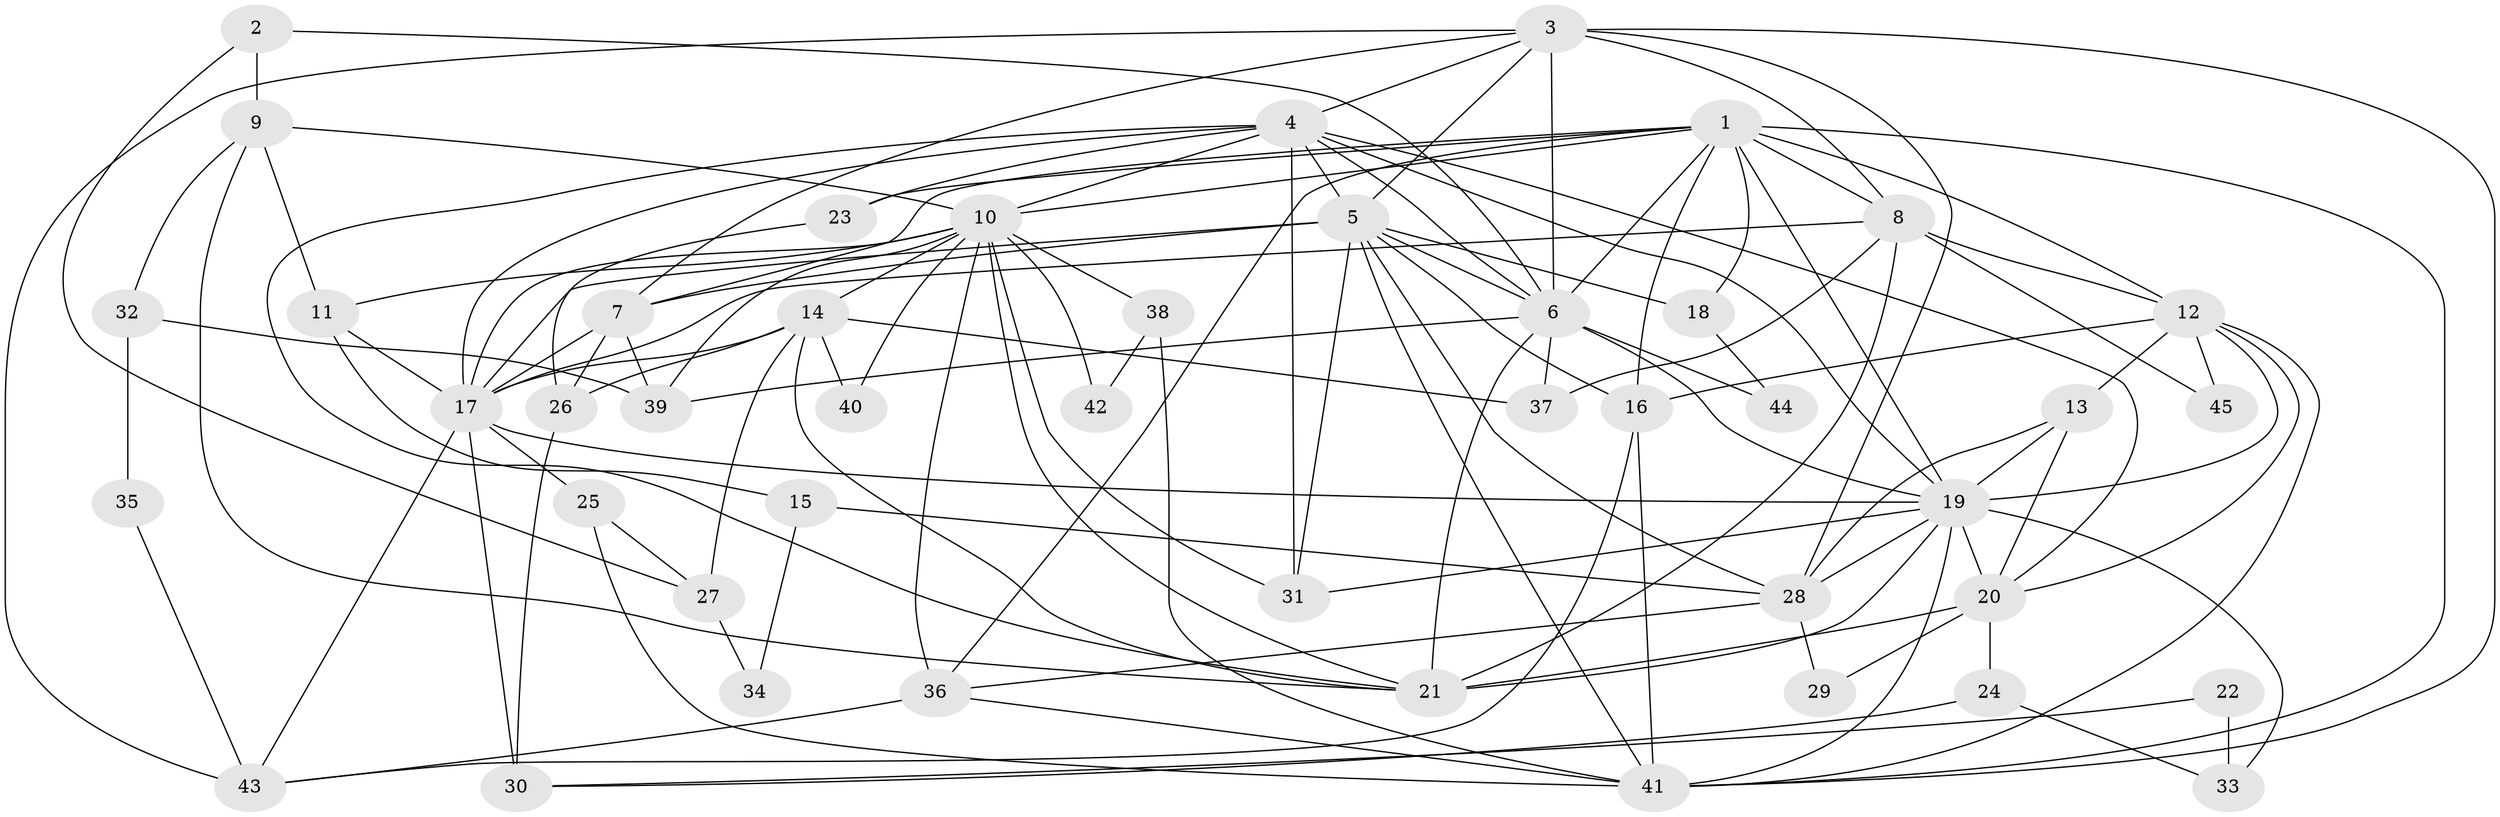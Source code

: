 // original degree distribution, {4: 0.25555555555555554, 3: 0.28888888888888886, 6: 0.08888888888888889, 5: 0.13333333333333333, 7: 0.03333333333333333, 8: 0.03333333333333333, 2: 0.15555555555555556, 9: 0.011111111111111112}
// Generated by graph-tools (version 1.1) at 2025/50/03/04/25 22:50:56]
// undirected, 45 vertices, 119 edges
graph export_dot {
  node [color=gray90,style=filled];
  1;
  2;
  3;
  4;
  5;
  6;
  7;
  8;
  9;
  10;
  11;
  12;
  13;
  14;
  15;
  16;
  17;
  18;
  19;
  20;
  21;
  22;
  23;
  24;
  25;
  26;
  27;
  28;
  29;
  30;
  31;
  32;
  33;
  34;
  35;
  36;
  37;
  38;
  39;
  40;
  41;
  42;
  43;
  44;
  45;
  1 -- 6 [weight=1.0];
  1 -- 7 [weight=1.0];
  1 -- 8 [weight=1.0];
  1 -- 10 [weight=1.0];
  1 -- 12 [weight=1.0];
  1 -- 16 [weight=1.0];
  1 -- 18 [weight=1.0];
  1 -- 19 [weight=1.0];
  1 -- 23 [weight=1.0];
  1 -- 36 [weight=1.0];
  1 -- 41 [weight=1.0];
  2 -- 6 [weight=1.0];
  2 -- 9 [weight=1.0];
  2 -- 27 [weight=1.0];
  3 -- 4 [weight=1.0];
  3 -- 5 [weight=1.0];
  3 -- 6 [weight=1.0];
  3 -- 7 [weight=1.0];
  3 -- 8 [weight=1.0];
  3 -- 28 [weight=1.0];
  3 -- 41 [weight=1.0];
  3 -- 43 [weight=1.0];
  4 -- 5 [weight=1.0];
  4 -- 6 [weight=1.0];
  4 -- 10 [weight=2.0];
  4 -- 17 [weight=1.0];
  4 -- 19 [weight=1.0];
  4 -- 20 [weight=2.0];
  4 -- 21 [weight=1.0];
  4 -- 23 [weight=1.0];
  4 -- 31 [weight=1.0];
  5 -- 6 [weight=1.0];
  5 -- 7 [weight=1.0];
  5 -- 16 [weight=1.0];
  5 -- 17 [weight=1.0];
  5 -- 18 [weight=1.0];
  5 -- 28 [weight=1.0];
  5 -- 31 [weight=1.0];
  5 -- 41 [weight=1.0];
  6 -- 19 [weight=1.0];
  6 -- 21 [weight=1.0];
  6 -- 37 [weight=1.0];
  6 -- 39 [weight=1.0];
  6 -- 44 [weight=1.0];
  7 -- 17 [weight=1.0];
  7 -- 26 [weight=1.0];
  7 -- 39 [weight=1.0];
  8 -- 12 [weight=1.0];
  8 -- 17 [weight=2.0];
  8 -- 21 [weight=1.0];
  8 -- 37 [weight=1.0];
  8 -- 45 [weight=1.0];
  9 -- 10 [weight=1.0];
  9 -- 11 [weight=1.0];
  9 -- 21 [weight=1.0];
  9 -- 32 [weight=1.0];
  10 -- 11 [weight=1.0];
  10 -- 14 [weight=1.0];
  10 -- 17 [weight=1.0];
  10 -- 21 [weight=1.0];
  10 -- 31 [weight=1.0];
  10 -- 36 [weight=1.0];
  10 -- 38 [weight=1.0];
  10 -- 39 [weight=1.0];
  10 -- 40 [weight=1.0];
  10 -- 42 [weight=1.0];
  11 -- 15 [weight=1.0];
  11 -- 17 [weight=1.0];
  12 -- 13 [weight=1.0];
  12 -- 16 [weight=1.0];
  12 -- 19 [weight=1.0];
  12 -- 20 [weight=1.0];
  12 -- 41 [weight=1.0];
  12 -- 45 [weight=1.0];
  13 -- 19 [weight=1.0];
  13 -- 20 [weight=1.0];
  13 -- 28 [weight=1.0];
  14 -- 17 [weight=2.0];
  14 -- 21 [weight=1.0];
  14 -- 26 [weight=1.0];
  14 -- 27 [weight=1.0];
  14 -- 37 [weight=1.0];
  14 -- 40 [weight=1.0];
  15 -- 28 [weight=1.0];
  15 -- 34 [weight=1.0];
  16 -- 41 [weight=1.0];
  16 -- 43 [weight=1.0];
  17 -- 19 [weight=2.0];
  17 -- 25 [weight=1.0];
  17 -- 30 [weight=2.0];
  17 -- 43 [weight=1.0];
  18 -- 44 [weight=1.0];
  19 -- 20 [weight=3.0];
  19 -- 21 [weight=2.0];
  19 -- 28 [weight=1.0];
  19 -- 31 [weight=1.0];
  19 -- 33 [weight=1.0];
  19 -- 41 [weight=1.0];
  20 -- 21 [weight=1.0];
  20 -- 24 [weight=2.0];
  20 -- 29 [weight=1.0];
  22 -- 30 [weight=1.0];
  22 -- 33 [weight=1.0];
  23 -- 26 [weight=1.0];
  24 -- 30 [weight=1.0];
  24 -- 33 [weight=1.0];
  25 -- 27 [weight=1.0];
  25 -- 41 [weight=1.0];
  26 -- 30 [weight=1.0];
  27 -- 34 [weight=1.0];
  28 -- 29 [weight=1.0];
  28 -- 36 [weight=1.0];
  32 -- 35 [weight=1.0];
  32 -- 39 [weight=1.0];
  35 -- 43 [weight=1.0];
  36 -- 41 [weight=1.0];
  36 -- 43 [weight=1.0];
  38 -- 41 [weight=1.0];
  38 -- 42 [weight=1.0];
}
